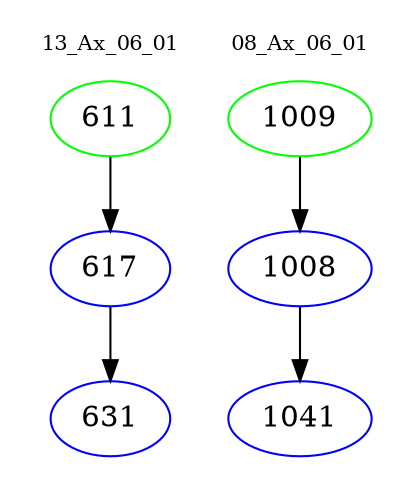 digraph{
subgraph cluster_0 {
color = white
label = "13_Ax_06_01";
fontsize=10;
T0_611 [label="611", color="green"]
T0_611 -> T0_617 [color="black"]
T0_617 [label="617", color="blue"]
T0_617 -> T0_631 [color="black"]
T0_631 [label="631", color="blue"]
}
subgraph cluster_1 {
color = white
label = "08_Ax_06_01";
fontsize=10;
T1_1009 [label="1009", color="green"]
T1_1009 -> T1_1008 [color="black"]
T1_1008 [label="1008", color="blue"]
T1_1008 -> T1_1041 [color="black"]
T1_1041 [label="1041", color="blue"]
}
}
